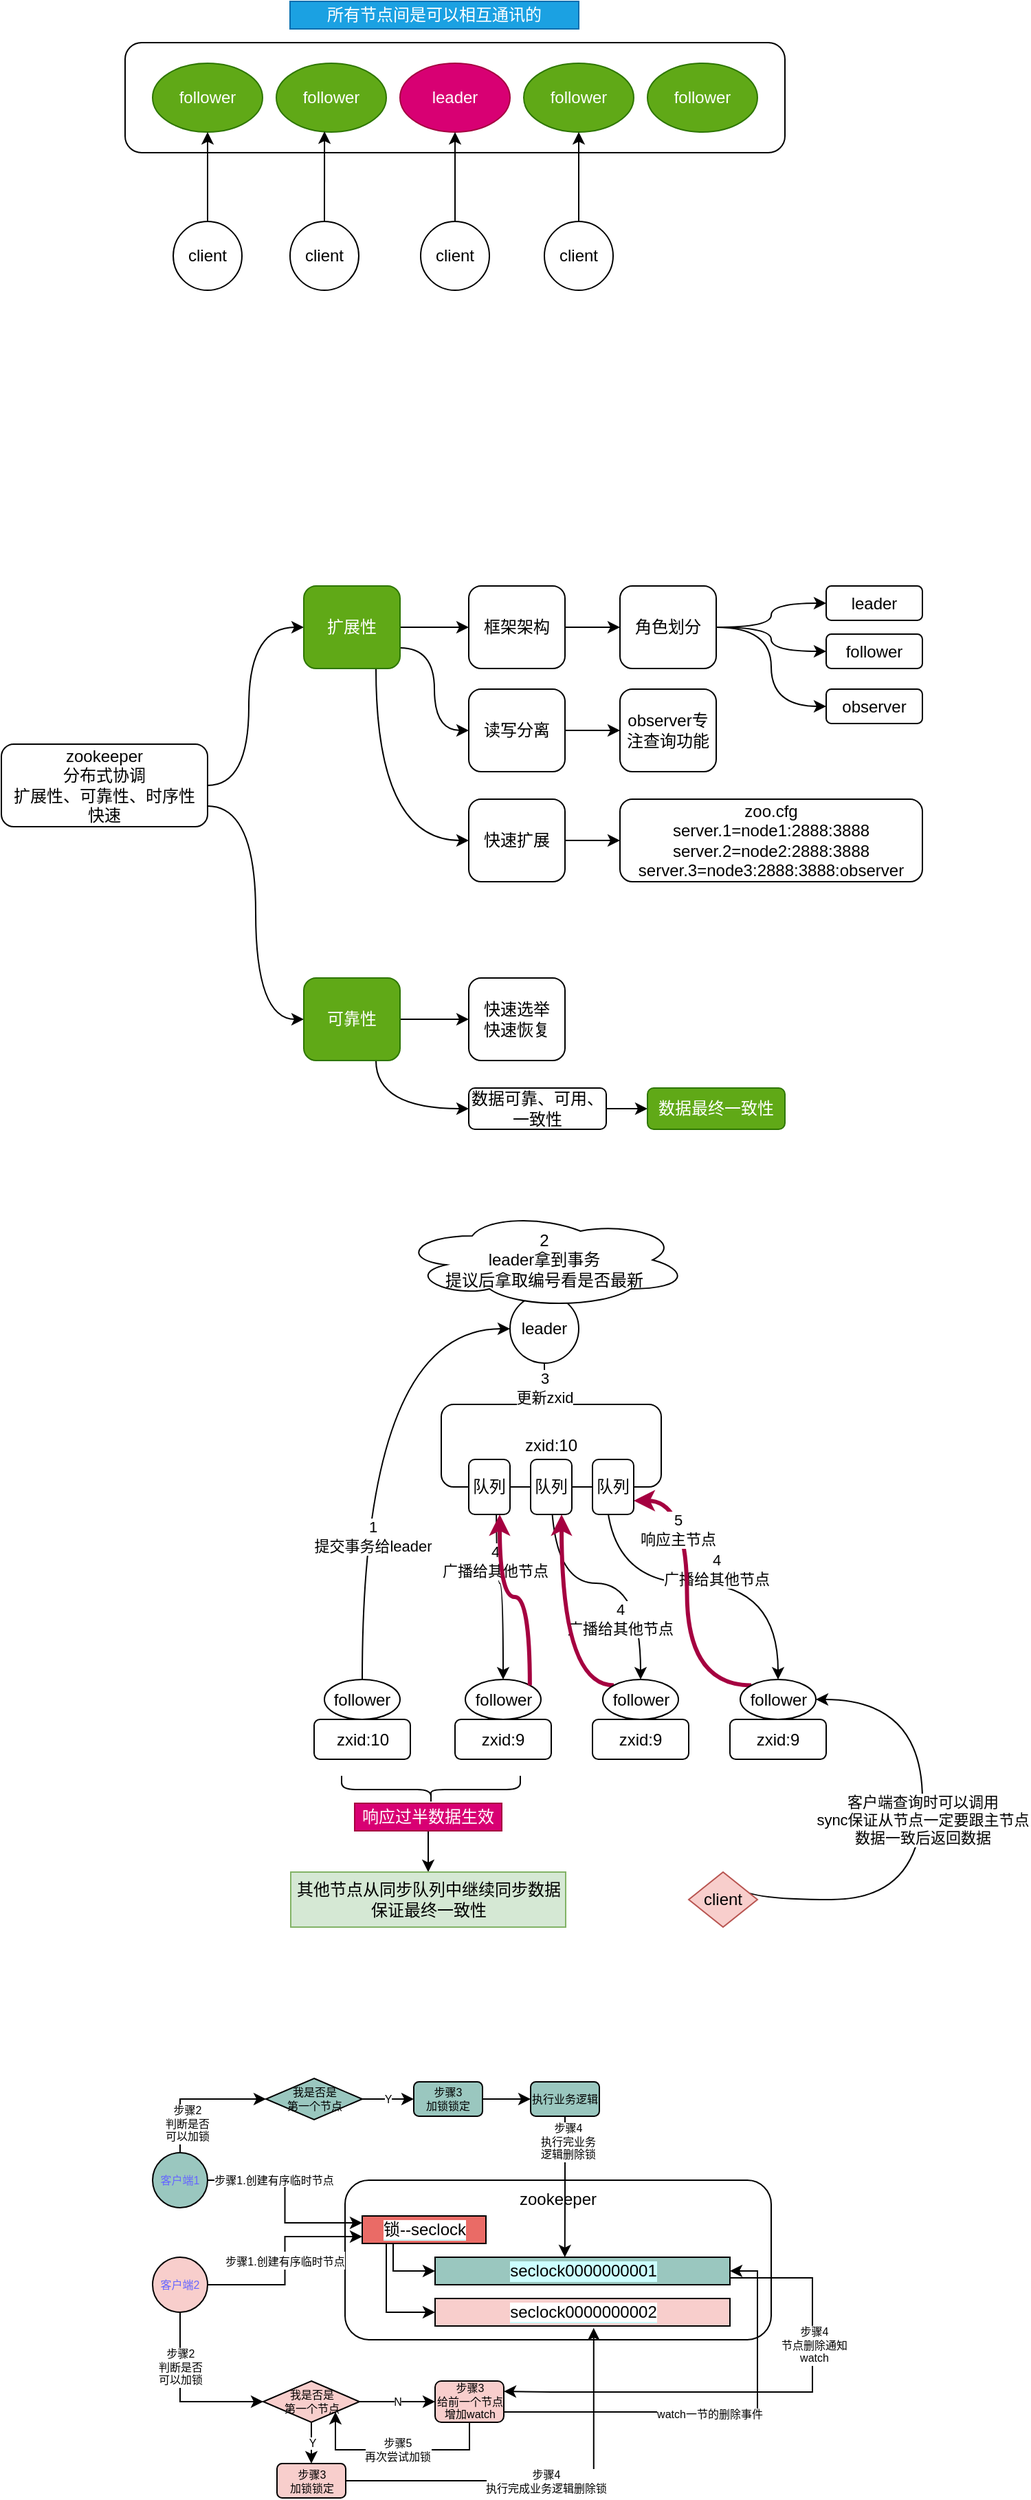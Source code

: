 <mxfile version="13.3.5" type="device"><diagram id="oa01K7xQ64ThJUtDlWGu" name="第 1 页"><mxGraphModel dx="749" dy="563" grid="1" gridSize="10" guides="1" tooltips="1" connect="1" arrows="1" fold="1" page="1" pageScale="1" pageWidth="827" pageHeight="1169" math="0" shadow="0"><root><mxCell id="0"/><mxCell id="1" parent="0"/><mxCell id="V3BTuKRZE-DkNDT4ose2-26" value="" style="group" parent="1" vertex="1" connectable="0"><mxGeometry x="140" y="100" width="480" height="210" as="geometry"/></mxCell><mxCell id="V3BTuKRZE-DkNDT4ose2-24" value="" style="rounded=1;whiteSpace=wrap;html=1;" parent="V3BTuKRZE-DkNDT4ose2-26" vertex="1"><mxGeometry y="30" width="480" height="80" as="geometry"/></mxCell><mxCell id="V3BTuKRZE-DkNDT4ose2-2" value="follower" style="ellipse;whiteSpace=wrap;html=1;fillColor=#60a917;strokeColor=#2D7600;fontColor=#ffffff;" parent="V3BTuKRZE-DkNDT4ose2-26" vertex="1"><mxGeometry x="20" y="45" width="80" height="50" as="geometry"/></mxCell><mxCell id="V3BTuKRZE-DkNDT4ose2-3" value="follower" style="ellipse;whiteSpace=wrap;html=1;fillColor=#60a917;strokeColor=#2D7600;fontColor=#ffffff;" parent="V3BTuKRZE-DkNDT4ose2-26" vertex="1"><mxGeometry x="110" y="45" width="80" height="50" as="geometry"/></mxCell><mxCell id="V3BTuKRZE-DkNDT4ose2-4" value="leader" style="ellipse;whiteSpace=wrap;html=1;fillColor=#d80073;strokeColor=#A50040;fontColor=#ffffff;" parent="V3BTuKRZE-DkNDT4ose2-26" vertex="1"><mxGeometry x="200" y="45" width="80" height="50" as="geometry"/></mxCell><mxCell id="V3BTuKRZE-DkNDT4ose2-5" value="follower" style="ellipse;whiteSpace=wrap;html=1;fillColor=#60a917;strokeColor=#2D7600;fontColor=#ffffff;" parent="V3BTuKRZE-DkNDT4ose2-26" vertex="1"><mxGeometry x="290" y="45" width="80" height="50" as="geometry"/></mxCell><mxCell id="V3BTuKRZE-DkNDT4ose2-6" value="follower" style="ellipse;whiteSpace=wrap;html=1;fillColor=#60a917;strokeColor=#2D7600;fontColor=#ffffff;" parent="V3BTuKRZE-DkNDT4ose2-26" vertex="1"><mxGeometry x="380" y="45" width="80" height="50" as="geometry"/></mxCell><mxCell id="V3BTuKRZE-DkNDT4ose2-11" style="edgeStyle=orthogonalEdgeStyle;rounded=0;orthogonalLoop=1;jettySize=auto;html=1;exitX=0.5;exitY=0;exitDx=0;exitDy=0;entryX=0.5;entryY=1;entryDx=0;entryDy=0;curved=1;" parent="V3BTuKRZE-DkNDT4ose2-26" source="V3BTuKRZE-DkNDT4ose2-7" target="V3BTuKRZE-DkNDT4ose2-2" edge="1"><mxGeometry relative="1" as="geometry"/></mxCell><mxCell id="V3BTuKRZE-DkNDT4ose2-7" value="client" style="ellipse;whiteSpace=wrap;html=1;aspect=fixed;" parent="V3BTuKRZE-DkNDT4ose2-26" vertex="1"><mxGeometry x="35" y="160" width="50" height="50" as="geometry"/></mxCell><mxCell id="V3BTuKRZE-DkNDT4ose2-12" style="edgeStyle=orthogonalEdgeStyle;rounded=0;orthogonalLoop=1;jettySize=auto;html=1;exitX=0.5;exitY=0;exitDx=0;exitDy=0;entryX=0.438;entryY=0.99;entryDx=0;entryDy=0;entryPerimeter=0;curved=1;" parent="V3BTuKRZE-DkNDT4ose2-26" source="V3BTuKRZE-DkNDT4ose2-8" target="V3BTuKRZE-DkNDT4ose2-3" edge="1"><mxGeometry relative="1" as="geometry"/></mxCell><mxCell id="V3BTuKRZE-DkNDT4ose2-8" value="&lt;span&gt;client&lt;/span&gt;" style="ellipse;whiteSpace=wrap;html=1;aspect=fixed;" parent="V3BTuKRZE-DkNDT4ose2-26" vertex="1"><mxGeometry x="120" y="160" width="50" height="50" as="geometry"/></mxCell><mxCell id="V3BTuKRZE-DkNDT4ose2-13" style="edgeStyle=orthogonalEdgeStyle;rounded=0;orthogonalLoop=1;jettySize=auto;html=1;exitX=0.5;exitY=0;exitDx=0;exitDy=0;curved=1;" parent="V3BTuKRZE-DkNDT4ose2-26" source="V3BTuKRZE-DkNDT4ose2-9" target="V3BTuKRZE-DkNDT4ose2-4" edge="1"><mxGeometry relative="1" as="geometry"/></mxCell><mxCell id="V3BTuKRZE-DkNDT4ose2-9" value="&lt;span&gt;client&lt;/span&gt;" style="ellipse;whiteSpace=wrap;html=1;aspect=fixed;" parent="V3BTuKRZE-DkNDT4ose2-26" vertex="1"><mxGeometry x="215" y="160" width="50" height="50" as="geometry"/></mxCell><mxCell id="V3BTuKRZE-DkNDT4ose2-14" style="edgeStyle=orthogonalEdgeStyle;rounded=0;orthogonalLoop=1;jettySize=auto;html=1;exitX=0.5;exitY=0;exitDx=0;exitDy=0;entryX=0.5;entryY=1;entryDx=0;entryDy=0;curved=1;" parent="V3BTuKRZE-DkNDT4ose2-26" source="V3BTuKRZE-DkNDT4ose2-10" target="V3BTuKRZE-DkNDT4ose2-5" edge="1"><mxGeometry relative="1" as="geometry"/></mxCell><mxCell id="V3BTuKRZE-DkNDT4ose2-10" value="&lt;span&gt;client&lt;/span&gt;" style="ellipse;whiteSpace=wrap;html=1;aspect=fixed;" parent="V3BTuKRZE-DkNDT4ose2-26" vertex="1"><mxGeometry x="305" y="160" width="50" height="50" as="geometry"/></mxCell><mxCell id="V3BTuKRZE-DkNDT4ose2-25" value="所有节点间是可以相互通讯的" style="text;html=1;strokeColor=#006EAF;fillColor=#1ba1e2;align=center;verticalAlign=middle;whiteSpace=wrap;rounded=0;fontColor=#ffffff;" parent="V3BTuKRZE-DkNDT4ose2-26" vertex="1"><mxGeometry x="120" width="210" height="20" as="geometry"/></mxCell><mxCell id="V3BTuKRZE-DkNDT4ose2-29" value="" style="edgeStyle=orthogonalEdgeStyle;curved=1;rounded=0;orthogonalLoop=1;jettySize=auto;html=1;" parent="1" source="V3BTuKRZE-DkNDT4ose2-27" target="V3BTuKRZE-DkNDT4ose2-28" edge="1"><mxGeometry relative="1" as="geometry"><Array as="points"><mxPoint x="230" y="670"/><mxPoint x="230" y="555"/></Array></mxGeometry></mxCell><mxCell id="V3BTuKRZE-DkNDT4ose2-50" style="edgeStyle=orthogonalEdgeStyle;curved=1;rounded=0;orthogonalLoop=1;jettySize=auto;html=1;exitX=1;exitY=0.75;exitDx=0;exitDy=0;entryX=0;entryY=0.5;entryDx=0;entryDy=0;" parent="1" source="V3BTuKRZE-DkNDT4ose2-27" target="V3BTuKRZE-DkNDT4ose2-49" edge="1"><mxGeometry relative="1" as="geometry"/></mxCell><mxCell id="V3BTuKRZE-DkNDT4ose2-27" value="zookeeper&lt;br&gt;分布式协调&lt;br&gt;扩展性、可靠性、时序性&lt;br&gt;快速" style="rounded=1;whiteSpace=wrap;html=1;" parent="1" vertex="1"><mxGeometry x="50" y="640" width="150" height="60" as="geometry"/></mxCell><mxCell id="V3BTuKRZE-DkNDT4ose2-31" value="" style="edgeStyle=orthogonalEdgeStyle;curved=1;rounded=0;orthogonalLoop=1;jettySize=auto;html=1;" parent="1" source="V3BTuKRZE-DkNDT4ose2-28" target="V3BTuKRZE-DkNDT4ose2-30" edge="1"><mxGeometry relative="1" as="geometry"/></mxCell><mxCell id="V3BTuKRZE-DkNDT4ose2-34" style="edgeStyle=orthogonalEdgeStyle;curved=1;rounded=0;orthogonalLoop=1;jettySize=auto;html=1;exitX=1;exitY=0.75;exitDx=0;exitDy=0;entryX=0;entryY=0.5;entryDx=0;entryDy=0;" parent="1" source="V3BTuKRZE-DkNDT4ose2-28" target="V3BTuKRZE-DkNDT4ose2-32" edge="1"><mxGeometry relative="1" as="geometry"/></mxCell><mxCell id="V3BTuKRZE-DkNDT4ose2-35" style="edgeStyle=orthogonalEdgeStyle;curved=1;rounded=0;orthogonalLoop=1;jettySize=auto;html=1;exitX=0.75;exitY=1;exitDx=0;exitDy=0;entryX=0;entryY=0.5;entryDx=0;entryDy=0;" parent="1" source="V3BTuKRZE-DkNDT4ose2-28" target="V3BTuKRZE-DkNDT4ose2-33" edge="1"><mxGeometry relative="1" as="geometry"/></mxCell><mxCell id="V3BTuKRZE-DkNDT4ose2-28" value="扩展性" style="rounded=1;whiteSpace=wrap;html=1;fillColor=#60a917;strokeColor=#2D7600;fontColor=#ffffff;" parent="1" vertex="1"><mxGeometry x="270" y="525" width="70" height="60" as="geometry"/></mxCell><mxCell id="V3BTuKRZE-DkNDT4ose2-37" value="" style="edgeStyle=orthogonalEdgeStyle;curved=1;rounded=0;orthogonalLoop=1;jettySize=auto;html=1;" parent="1" source="V3BTuKRZE-DkNDT4ose2-30" target="V3BTuKRZE-DkNDT4ose2-36" edge="1"><mxGeometry relative="1" as="geometry"/></mxCell><mxCell id="V3BTuKRZE-DkNDT4ose2-30" value="框架架构" style="rounded=1;whiteSpace=wrap;html=1;" parent="1" vertex="1"><mxGeometry x="390" y="525" width="70" height="60" as="geometry"/></mxCell><mxCell id="V3BTuKRZE-DkNDT4ose2-39" value="" style="edgeStyle=orthogonalEdgeStyle;curved=1;rounded=0;orthogonalLoop=1;jettySize=auto;html=1;" parent="1" source="V3BTuKRZE-DkNDT4ose2-36" target="V3BTuKRZE-DkNDT4ose2-38" edge="1"><mxGeometry relative="1" as="geometry"/></mxCell><mxCell id="V3BTuKRZE-DkNDT4ose2-43" style="edgeStyle=orthogonalEdgeStyle;curved=1;rounded=0;orthogonalLoop=1;jettySize=auto;html=1;exitX=1;exitY=0.5;exitDx=0;exitDy=0;entryX=0;entryY=0.5;entryDx=0;entryDy=0;" parent="1" source="V3BTuKRZE-DkNDT4ose2-36" target="V3BTuKRZE-DkNDT4ose2-40" edge="1"><mxGeometry relative="1" as="geometry"/></mxCell><mxCell id="V3BTuKRZE-DkNDT4ose2-44" style="edgeStyle=orthogonalEdgeStyle;curved=1;rounded=0;orthogonalLoop=1;jettySize=auto;html=1;exitX=1;exitY=0.5;exitDx=0;exitDy=0;entryX=0;entryY=0.5;entryDx=0;entryDy=0;" parent="1" source="V3BTuKRZE-DkNDT4ose2-36" target="V3BTuKRZE-DkNDT4ose2-42" edge="1"><mxGeometry relative="1" as="geometry"/></mxCell><mxCell id="V3BTuKRZE-DkNDT4ose2-36" value="角色划分" style="rounded=1;whiteSpace=wrap;html=1;" parent="1" vertex="1"><mxGeometry x="500" y="525" width="70" height="60" as="geometry"/></mxCell><mxCell id="V3BTuKRZE-DkNDT4ose2-38" value="leader" style="rounded=1;whiteSpace=wrap;html=1;" parent="1" vertex="1"><mxGeometry x="650" y="525" width="70" height="25" as="geometry"/></mxCell><mxCell id="V3BTuKRZE-DkNDT4ose2-40" value="follower" style="rounded=1;whiteSpace=wrap;html=1;" parent="1" vertex="1"><mxGeometry x="650" y="560" width="70" height="25" as="geometry"/></mxCell><mxCell id="V3BTuKRZE-DkNDT4ose2-46" value="" style="edgeStyle=orthogonalEdgeStyle;curved=1;rounded=0;orthogonalLoop=1;jettySize=auto;html=1;" parent="1" source="V3BTuKRZE-DkNDT4ose2-32" target="V3BTuKRZE-DkNDT4ose2-45" edge="1"><mxGeometry relative="1" as="geometry"/></mxCell><mxCell id="V3BTuKRZE-DkNDT4ose2-32" value="读写分离&lt;br&gt;" style="rounded=1;whiteSpace=wrap;html=1;" parent="1" vertex="1"><mxGeometry x="390" y="600" width="70" height="60" as="geometry"/></mxCell><mxCell id="V3BTuKRZE-DkNDT4ose2-45" value="observer专注查询功能" style="rounded=1;whiteSpace=wrap;html=1;" parent="1" vertex="1"><mxGeometry x="500" y="600" width="70" height="60" as="geometry"/></mxCell><mxCell id="V3BTuKRZE-DkNDT4ose2-48" value="" style="edgeStyle=orthogonalEdgeStyle;curved=1;rounded=0;orthogonalLoop=1;jettySize=auto;html=1;" parent="1" source="V3BTuKRZE-DkNDT4ose2-33" target="V3BTuKRZE-DkNDT4ose2-47" edge="1"><mxGeometry relative="1" as="geometry"/></mxCell><mxCell id="V3BTuKRZE-DkNDT4ose2-33" value="快速扩展" style="rounded=1;whiteSpace=wrap;html=1;" parent="1" vertex="1"><mxGeometry x="390" y="680" width="70" height="60" as="geometry"/></mxCell><mxCell id="V3BTuKRZE-DkNDT4ose2-47" value="zoo.cfg&lt;br&gt;server.1=node1:2888:3888&lt;br&gt;server.2=node2:2888:3888&lt;br&gt;server.3=node3:2888:3888:observer" style="rounded=1;whiteSpace=wrap;html=1;" parent="1" vertex="1"><mxGeometry x="500" y="680" width="220" height="60" as="geometry"/></mxCell><mxCell id="V3BTuKRZE-DkNDT4ose2-42" value="observer" style="rounded=1;whiteSpace=wrap;html=1;" parent="1" vertex="1"><mxGeometry x="650" y="600" width="70" height="25" as="geometry"/></mxCell><mxCell id="V3BTuKRZE-DkNDT4ose2-52" value="" style="edgeStyle=orthogonalEdgeStyle;curved=1;rounded=0;orthogonalLoop=1;jettySize=auto;html=1;" parent="1" source="V3BTuKRZE-DkNDT4ose2-49" target="V3BTuKRZE-DkNDT4ose2-51" edge="1"><mxGeometry relative="1" as="geometry"/></mxCell><mxCell id="V3BTuKRZE-DkNDT4ose2-54" style="edgeStyle=orthogonalEdgeStyle;curved=1;rounded=0;orthogonalLoop=1;jettySize=auto;html=1;exitX=0.75;exitY=1;exitDx=0;exitDy=0;entryX=0;entryY=0.5;entryDx=0;entryDy=0;" parent="1" source="V3BTuKRZE-DkNDT4ose2-49" target="V3BTuKRZE-DkNDT4ose2-53" edge="1"><mxGeometry relative="1" as="geometry"/></mxCell><mxCell id="V3BTuKRZE-DkNDT4ose2-49" value="可靠性" style="rounded=1;whiteSpace=wrap;html=1;fillColor=#60a917;strokeColor=#2D7600;fontColor=#ffffff;" parent="1" vertex="1"><mxGeometry x="270" y="810" width="70" height="60" as="geometry"/></mxCell><mxCell id="V3BTuKRZE-DkNDT4ose2-51" value="快速选举&lt;br&gt;快速恢复" style="rounded=1;whiteSpace=wrap;html=1;" parent="1" vertex="1"><mxGeometry x="390" y="810" width="70" height="60" as="geometry"/></mxCell><mxCell id="V3BTuKRZE-DkNDT4ose2-56" value="" style="edgeStyle=orthogonalEdgeStyle;curved=1;rounded=0;orthogonalLoop=1;jettySize=auto;html=1;" parent="1" source="V3BTuKRZE-DkNDT4ose2-53" target="V3BTuKRZE-DkNDT4ose2-55" edge="1"><mxGeometry relative="1" as="geometry"/></mxCell><mxCell id="V3BTuKRZE-DkNDT4ose2-53" value="数据可靠、可用、一致性" style="rounded=1;whiteSpace=wrap;html=1;" parent="1" vertex="1"><mxGeometry x="390" y="890" width="100" height="30" as="geometry"/></mxCell><mxCell id="V3BTuKRZE-DkNDT4ose2-55" value="数据最终一致性" style="rounded=1;whiteSpace=wrap;html=1;fillColor=#60a917;strokeColor=#2D7600;fontColor=#ffffff;" parent="1" vertex="1"><mxGeometry x="520" y="890" width="100" height="30" as="geometry"/></mxCell><mxCell id="V3BTuKRZE-DkNDT4ose2-73" style="edgeStyle=orthogonalEdgeStyle;curved=1;rounded=0;orthogonalLoop=1;jettySize=auto;html=1;exitX=0.25;exitY=1;exitDx=0;exitDy=0;" parent="1" source="V3BTuKRZE-DkNDT4ose2-58" target="V3BTuKRZE-DkNDT4ose2-63" edge="1"><mxGeometry relative="1" as="geometry"/></mxCell><mxCell id="V3BTuKRZE-DkNDT4ose2-74" value="4&lt;br&gt;广播给其他节点" style="edgeLabel;html=1;align=center;verticalAlign=middle;resizable=0;points=[];" parent="V3BTuKRZE-DkNDT4ose2-73" vertex="1" connectable="0"><mxGeometry x="-0.265" y="-1" relative="1" as="geometry"><mxPoint as="offset"/></mxGeometry></mxCell><mxCell id="V3BTuKRZE-DkNDT4ose2-75" value="&lt;span style=&quot;color: rgb(0 , 0 , 0) ; font-family: &amp;#34;helvetica&amp;#34; ; font-size: 11px ; font-style: normal ; font-weight: 400 ; letter-spacing: normal ; text-align: center ; text-indent: 0px ; text-transform: none ; word-spacing: 0px ; background-color: rgb(255 , 255 , 255) ; display: inline ; float: none&quot;&gt;4&lt;/span&gt;&lt;br style=&quot;color: rgb(0 , 0 , 0) ; font-family: &amp;#34;helvetica&amp;#34; ; font-size: 11px ; font-style: normal ; font-weight: 400 ; letter-spacing: normal ; text-align: center ; text-indent: 0px ; text-transform: none ; word-spacing: 0px&quot;&gt;&lt;span style=&quot;color: rgb(0 , 0 , 0) ; font-family: &amp;#34;helvetica&amp;#34; ; font-size: 11px ; font-style: normal ; font-weight: 400 ; letter-spacing: normal ; text-align: center ; text-indent: 0px ; text-transform: none ; word-spacing: 0px ; background-color: rgb(255 , 255 , 255) ; display: inline ; float: none&quot;&gt;广播给其他节点&lt;/span&gt;" style="edgeStyle=orthogonalEdgeStyle;curved=1;rounded=0;orthogonalLoop=1;jettySize=auto;html=1;exitX=0.5;exitY=1;exitDx=0;exitDy=0;" parent="1" source="V3BTuKRZE-DkNDT4ose2-58" target="V3BTuKRZE-DkNDT4ose2-65" edge="1"><mxGeometry x="0.565" y="-15" relative="1" as="geometry"><mxPoint as="offset"/></mxGeometry></mxCell><mxCell id="V3BTuKRZE-DkNDT4ose2-76" value="&lt;span style=&quot;color: rgb(0 , 0 , 0) ; font-family: &amp;#34;helvetica&amp;#34; ; font-size: 11px ; font-style: normal ; font-weight: 400 ; letter-spacing: normal ; text-align: center ; text-indent: 0px ; text-transform: none ; word-spacing: 0px ; background-color: rgb(255 , 255 , 255) ; display: inline ; float: none&quot;&gt;4&lt;/span&gt;&lt;br style=&quot;color: rgb(0 , 0 , 0) ; font-family: &amp;#34;helvetica&amp;#34; ; font-size: 11px ; font-style: normal ; font-weight: 400 ; letter-spacing: normal ; text-align: center ; text-indent: 0px ; text-transform: none ; word-spacing: 0px&quot;&gt;&lt;span style=&quot;color: rgb(0 , 0 , 0) ; font-family: &amp;#34;helvetica&amp;#34; ; font-size: 11px ; font-style: normal ; font-weight: 400 ; letter-spacing: normal ; text-align: center ; text-indent: 0px ; text-transform: none ; word-spacing: 0px ; background-color: rgb(255 , 255 , 255) ; display: inline ; float: none&quot;&gt;广播给其他节点&lt;/span&gt;" style="edgeStyle=orthogonalEdgeStyle;curved=1;rounded=0;orthogonalLoop=1;jettySize=auto;html=1;exitX=0.75;exitY=1;exitDx=0;exitDy=0;" parent="1" source="V3BTuKRZE-DkNDT4ose2-58" target="V3BTuKRZE-DkNDT4ose2-67" edge="1"><mxGeometry x="0.129" y="10" relative="1" as="geometry"><mxPoint as="offset"/></mxGeometry></mxCell><mxCell id="V3BTuKRZE-DkNDT4ose2-58" value="zxid:10" style="rounded=1;whiteSpace=wrap;html=1;" parent="1" vertex="1"><mxGeometry x="370" y="1120" width="160" height="60" as="geometry"/></mxCell><mxCell id="V3BTuKRZE-DkNDT4ose2-71" value="3&lt;br&gt;更新zxid" style="edgeStyle=orthogonalEdgeStyle;curved=1;rounded=0;orthogonalLoop=1;jettySize=auto;html=1;entryX=0.5;entryY=0;entryDx=0;entryDy=0;" parent="1" source="V3BTuKRZE-DkNDT4ose2-59" target="V3BTuKRZE-DkNDT4ose2-58" edge="1"><mxGeometry relative="1" as="geometry"/></mxCell><mxCell id="V3BTuKRZE-DkNDT4ose2-59" value="leader" style="ellipse;whiteSpace=wrap;html=1;aspect=fixed;" parent="1" vertex="1"><mxGeometry x="420" y="1040" width="50" height="50" as="geometry"/></mxCell><mxCell id="V3BTuKRZE-DkNDT4ose2-60" value="zxid:10" style="rounded=1;whiteSpace=wrap;html=1;" parent="1" vertex="1"><mxGeometry x="277.5" y="1349" width="70" height="29" as="geometry"/></mxCell><mxCell id="V3BTuKRZE-DkNDT4ose2-68" style="edgeStyle=orthogonalEdgeStyle;curved=1;rounded=0;orthogonalLoop=1;jettySize=auto;html=1;exitX=0.5;exitY=0;exitDx=0;exitDy=0;entryX=0;entryY=0.5;entryDx=0;entryDy=0;" parent="1" source="V3BTuKRZE-DkNDT4ose2-61" target="V3BTuKRZE-DkNDT4ose2-59" edge="1"><mxGeometry relative="1" as="geometry"/></mxCell><mxCell id="V3BTuKRZE-DkNDT4ose2-69" value="1&lt;br&gt;提交事务给leader" style="edgeLabel;html=1;align=center;verticalAlign=middle;resizable=0;points=[];" parent="V3BTuKRZE-DkNDT4ose2-68" vertex="1" connectable="0"><mxGeometry x="-0.23" y="-34" relative="1" as="geometry"><mxPoint x="-26.5" y="34.83" as="offset"/></mxGeometry></mxCell><mxCell id="V3BTuKRZE-DkNDT4ose2-61" value="follower" style="ellipse;whiteSpace=wrap;html=1;" parent="1" vertex="1"><mxGeometry x="285" y="1320" width="55" height="29" as="geometry"/></mxCell><mxCell id="V3BTuKRZE-DkNDT4ose2-62" value="zxid:9" style="rounded=1;whiteSpace=wrap;html=1;" parent="1" vertex="1"><mxGeometry x="380" y="1349" width="70" height="29" as="geometry"/></mxCell><mxCell id="V3BTuKRZE-DkNDT4ose2-63" value="follower" style="ellipse;whiteSpace=wrap;html=1;" parent="1" vertex="1"><mxGeometry x="387.5" y="1320" width="55" height="29" as="geometry"/></mxCell><mxCell id="V3BTuKRZE-DkNDT4ose2-64" value="&lt;span&gt;zxid:9&lt;/span&gt;" style="rounded=1;whiteSpace=wrap;html=1;" parent="1" vertex="1"><mxGeometry x="480" y="1349" width="70" height="29" as="geometry"/></mxCell><mxCell id="V3BTuKRZE-DkNDT4ose2-78" style="edgeStyle=orthogonalEdgeStyle;curved=1;rounded=0;orthogonalLoop=1;jettySize=auto;html=1;exitX=0;exitY=0;exitDx=0;exitDy=0;entryX=0.75;entryY=1;entryDx=0;entryDy=0;fillColor=#d80073;strokeColor=#A50040;strokeWidth=3;" parent="1" source="V3BTuKRZE-DkNDT4ose2-65" target="V3BTuKRZE-DkNDT4ose2-86" edge="1"><mxGeometry relative="1" as="geometry"/></mxCell><mxCell id="V3BTuKRZE-DkNDT4ose2-65" value="follower" style="ellipse;whiteSpace=wrap;html=1;" parent="1" vertex="1"><mxGeometry x="487.5" y="1320" width="55" height="29" as="geometry"/></mxCell><mxCell id="V3BTuKRZE-DkNDT4ose2-66" value="&lt;span&gt;zxid:9&lt;/span&gt;" style="rounded=1;whiteSpace=wrap;html=1;" parent="1" vertex="1"><mxGeometry x="580" y="1349" width="70" height="29" as="geometry"/></mxCell><mxCell id="V3BTuKRZE-DkNDT4ose2-79" style="edgeStyle=orthogonalEdgeStyle;curved=1;rounded=0;orthogonalLoop=1;jettySize=auto;html=1;exitX=0;exitY=0;exitDx=0;exitDy=0;entryX=1;entryY=0.75;entryDx=0;entryDy=0;fillColor=#d80073;strokeColor=#A50040;strokeWidth=3;" parent="1" source="V3BTuKRZE-DkNDT4ose2-67" target="V3BTuKRZE-DkNDT4ose2-91" edge="1"><mxGeometry relative="1" as="geometry"/></mxCell><mxCell id="V3BTuKRZE-DkNDT4ose2-80" value="5&lt;br&gt;响应主节点" style="edgeLabel;html=1;align=center;verticalAlign=middle;resizable=0;points=[];" parent="V3BTuKRZE-DkNDT4ose2-79" vertex="1" connectable="0"><mxGeometry x="0.462" y="7" relative="1" as="geometry"><mxPoint as="offset"/></mxGeometry></mxCell><mxCell id="V3BTuKRZE-DkNDT4ose2-67" value="follower" style="ellipse;whiteSpace=wrap;html=1;" parent="1" vertex="1"><mxGeometry x="587.5" y="1320" width="55" height="29" as="geometry"/></mxCell><mxCell id="V3BTuKRZE-DkNDT4ose2-70" value="2&lt;br&gt;leader拿到事务&lt;br&gt;提议后拿取编号看是否最新" style="ellipse;shape=cloud;whiteSpace=wrap;html=1;" parent="1" vertex="1"><mxGeometry x="340" y="980" width="210" height="70" as="geometry"/></mxCell><mxCell id="V3BTuKRZE-DkNDT4ose2-81" value="" style="shape=curlyBracket;whiteSpace=wrap;html=1;rounded=1;rotation=-90;" parent="1" vertex="1"><mxGeometry x="352.5" y="1335" width="20" height="130" as="geometry"/></mxCell><mxCell id="V3BTuKRZE-DkNDT4ose2-84" value="" style="edgeStyle=orthogonalEdgeStyle;curved=1;rounded=0;orthogonalLoop=1;jettySize=auto;html=1;strokeWidth=1;" parent="1" source="V3BTuKRZE-DkNDT4ose2-82" target="V3BTuKRZE-DkNDT4ose2-83" edge="1"><mxGeometry relative="1" as="geometry"/></mxCell><mxCell id="V3BTuKRZE-DkNDT4ose2-82" value="响应过半数据生效" style="text;html=1;strokeColor=#A50040;fillColor=#d80073;align=center;verticalAlign=middle;whiteSpace=wrap;rounded=0;fontColor=#ffffff;" parent="1" vertex="1"><mxGeometry x="307" y="1410" width="107" height="20" as="geometry"/></mxCell><mxCell id="V3BTuKRZE-DkNDT4ose2-83" value="其他节点从同步队列中继续同步数据保证最终一致性" style="text;html=1;align=center;verticalAlign=middle;whiteSpace=wrap;rounded=0;fillColor=#d5e8d4;strokeColor=#82b366;" parent="1" vertex="1"><mxGeometry x="260.5" y="1460" width="200" height="40" as="geometry"/></mxCell><mxCell id="V3BTuKRZE-DkNDT4ose2-85" value="队列" style="rounded=1;whiteSpace=wrap;html=1;" parent="1" vertex="1"><mxGeometry x="390" y="1160" width="30" height="40" as="geometry"/></mxCell><mxCell id="V3BTuKRZE-DkNDT4ose2-77" style="edgeStyle=orthogonalEdgeStyle;curved=1;rounded=0;orthogonalLoop=1;jettySize=auto;html=1;exitX=1;exitY=0;exitDx=0;exitDy=0;entryX=0.75;entryY=1;entryDx=0;entryDy=0;fillColor=#d80073;strokeColor=#A50040;strokeWidth=3;" parent="1" source="V3BTuKRZE-DkNDT4ose2-63" target="V3BTuKRZE-DkNDT4ose2-85" edge="1"><mxGeometry relative="1" as="geometry"/></mxCell><mxCell id="V3BTuKRZE-DkNDT4ose2-86" value="队列" style="rounded=1;whiteSpace=wrap;html=1;" parent="1" vertex="1"><mxGeometry x="435" y="1160" width="30" height="40" as="geometry"/></mxCell><mxCell id="V3BTuKRZE-DkNDT4ose2-91" value="队列" style="rounded=1;whiteSpace=wrap;html=1;" parent="1" vertex="1"><mxGeometry x="480" y="1160" width="30" height="40" as="geometry"/></mxCell><mxCell id="V3BTuKRZE-DkNDT4ose2-94" style="edgeStyle=orthogonalEdgeStyle;curved=1;rounded=0;orthogonalLoop=1;jettySize=auto;html=1;entryX=1;entryY=0.5;entryDx=0;entryDy=0;strokeWidth=1;exitX=1;exitY=0;exitDx=0;exitDy=0;" parent="1" source="V3BTuKRZE-DkNDT4ose2-93" target="V3BTuKRZE-DkNDT4ose2-67" edge="1"><mxGeometry relative="1" as="geometry"><Array as="points"><mxPoint x="720" y="1480"/><mxPoint x="720" y="1335"/></Array></mxGeometry></mxCell><mxCell id="V3BTuKRZE-DkNDT4ose2-95" value="客户端查询时可以调用&lt;br&gt;sync保证从节点一定要跟主节点&lt;br&gt;数据一致后返回数据" style="edgeLabel;html=1;align=center;verticalAlign=middle;resizable=0;points=[];" parent="V3BTuKRZE-DkNDT4ose2-94" vertex="1" connectable="0"><mxGeometry x="0.077" relative="1" as="geometry"><mxPoint y="-4.17" as="offset"/></mxGeometry></mxCell><mxCell id="V3BTuKRZE-DkNDT4ose2-93" value="client" style="rhombus;whiteSpace=wrap;html=1;fillColor=#f8cecc;strokeColor=#b85450;" parent="1" vertex="1"><mxGeometry x="550" y="1460" width="50" height="40" as="geometry"/></mxCell><mxCell id="kMGWVgmUsgcQONwBVizs-31" value="" style="group" vertex="1" connectable="0" parent="1"><mxGeometry x="160" y="1610" width="480" height="305" as="geometry"/></mxCell><mxCell id="hcE-GgLBEuvYwFVdgX0r-28" value="&lt;span style=&quot;background-color: rgb(255 , 255 , 255)&quot;&gt;&lt;font color=&quot;#000000&quot;&gt;zookeeper&lt;/font&gt;&lt;/span&gt;" style="rounded=1;whiteSpace=wrap;html=1;labelBackgroundColor=#CCFFFF;fontColor=#6666FF;align=center;verticalAlign=top;" parent="kMGWVgmUsgcQONwBVizs-31" vertex="1"><mxGeometry x="140" y="74" width="310" height="116" as="geometry"/></mxCell><mxCell id="hcE-GgLBEuvYwFVdgX0r-30" value="&lt;font color=&quot;#000000&quot; style=&quot;background-color: rgb(255 , 255 , 255)&quot;&gt;锁--seclock&lt;/font&gt;" style="rounded=0;whiteSpace=wrap;html=1;labelBackgroundColor=#CCFFFF;align=center;fontColor=#6666FF;fillColor=#EA6B66;" parent="kMGWVgmUsgcQONwBVizs-31" vertex="1"><mxGeometry x="152.5" y="100" width="90" height="20" as="geometry"/></mxCell><mxCell id="hcE-GgLBEuvYwFVdgX0r-32" value="&lt;font color=&quot;#000000&quot;&gt;seclock0000000001&lt;/font&gt;" style="rounded=0;whiteSpace=wrap;html=1;labelBackgroundColor=#CCFFFF;align=center;fontColor=#6666FF;fillColor=#9AC7BF;" parent="kMGWVgmUsgcQONwBVizs-31" vertex="1"><mxGeometry x="205.5" y="130" width="214.5" height="20" as="geometry"/></mxCell><mxCell id="hcE-GgLBEuvYwFVdgX0r-36" style="edgeStyle=orthogonalEdgeStyle;rounded=0;orthogonalLoop=1;jettySize=auto;html=1;exitX=0.25;exitY=1;exitDx=0;exitDy=0;entryX=0;entryY=0.5;entryDx=0;entryDy=0;fontColor=#6666FF;" parent="kMGWVgmUsgcQONwBVizs-31" source="hcE-GgLBEuvYwFVdgX0r-30" target="hcE-GgLBEuvYwFVdgX0r-32" edge="1"><mxGeometry relative="1" as="geometry"><Array as="points"><mxPoint x="175" y="140"/></Array></mxGeometry></mxCell><mxCell id="hcE-GgLBEuvYwFVdgX0r-33" value="&lt;span style=&quot;color: rgb(0 , 0 , 0) ; background-color: rgb(255 , 255 , 255)&quot;&gt;seclock0000000002&lt;/span&gt;" style="rounded=0;whiteSpace=wrap;html=1;labelBackgroundColor=#CCFFFF;align=center;fontColor=#6666FF;fillColor=#F8CECC;" parent="kMGWVgmUsgcQONwBVizs-31" vertex="1"><mxGeometry x="205.5" y="160" width="214.5" height="20" as="geometry"/></mxCell><mxCell id="hcE-GgLBEuvYwFVdgX0r-37" style="edgeStyle=orthogonalEdgeStyle;rounded=0;orthogonalLoop=1;jettySize=auto;html=1;exitX=0;exitY=1;exitDx=0;exitDy=0;entryX=0;entryY=0.5;entryDx=0;entryDy=0;fontColor=#6666FF;" parent="kMGWVgmUsgcQONwBVizs-31" source="hcE-GgLBEuvYwFVdgX0r-30" target="hcE-GgLBEuvYwFVdgX0r-33" edge="1"><mxGeometry relative="1" as="geometry"><Array as="points"><mxPoint x="170" y="120"/><mxPoint x="170" y="170"/></Array></mxGeometry></mxCell><mxCell id="hcE-GgLBEuvYwFVdgX0r-41" style="edgeStyle=orthogonalEdgeStyle;rounded=0;orthogonalLoop=1;jettySize=auto;html=1;exitX=1;exitY=0.5;exitDx=0;exitDy=0;entryX=0;entryY=0.25;entryDx=0;entryDy=0;fontColor=#6666FF;" parent="kMGWVgmUsgcQONwBVizs-31" source="hcE-GgLBEuvYwFVdgX0r-39" target="hcE-GgLBEuvYwFVdgX0r-30" edge="1"><mxGeometry relative="1" as="geometry"/></mxCell><mxCell id="kMGWVgmUsgcQONwBVizs-1" value="步骤1.创建有序临时节点" style="edgeLabel;html=1;align=center;verticalAlign=middle;resizable=0;points=[];fontSize=8;" vertex="1" connectable="0" parent="hcE-GgLBEuvYwFVdgX0r-41"><mxGeometry x="-0.341" relative="1" as="geometry"><mxPoint as="offset"/></mxGeometry></mxCell><mxCell id="hcE-GgLBEuvYwFVdgX0r-39" value="客户端1" style="ellipse;html=1;aspect=fixed;labelBackgroundColor=#;fontColor=#6666FF;align=center;fillColor=#9AC7BF;whiteSpace=wrap;fontSize=8;" parent="kMGWVgmUsgcQONwBVizs-31" vertex="1"><mxGeometry y="54" width="40" height="40" as="geometry"/></mxCell><mxCell id="hcE-GgLBEuvYwFVdgX0r-42" value="&lt;span style=&quot;color: rgb(0 , 0 , 0) ; font-family: &amp;#34;helvetica&amp;#34; ; font-size: 8px ; font-style: normal ; font-weight: 400 ; letter-spacing: normal ; text-align: center ; text-indent: 0px ; text-transform: none ; word-spacing: 0px ; background-color: rgb(255 , 255 , 255) ; display: inline ; float: none&quot;&gt;步骤1.创建有序临时节点&lt;/span&gt;" style="edgeStyle=orthogonalEdgeStyle;rounded=0;orthogonalLoop=1;jettySize=auto;html=1;exitX=1;exitY=0.5;exitDx=0;exitDy=0;entryX=0;entryY=0.75;entryDx=0;entryDy=0;fontColor=#6666FF;" parent="kMGWVgmUsgcQONwBVizs-31" source="hcE-GgLBEuvYwFVdgX0r-40" target="hcE-GgLBEuvYwFVdgX0r-30" edge="1"><mxGeometry relative="1" as="geometry"/></mxCell><mxCell id="hcE-GgLBEuvYwFVdgX0r-40" value="&lt;span style=&quot;&quot;&gt;客户端2&lt;/span&gt;" style="ellipse;whiteSpace=wrap;html=1;aspect=fixed;labelBackgroundColor=#;fontColor=#6666FF;align=center;fillColor=#F8CECC;fontSize=8;" parent="kMGWVgmUsgcQONwBVizs-31" vertex="1"><mxGeometry y="130" width="40" height="40" as="geometry"/></mxCell><mxCell id="kMGWVgmUsgcQONwBVizs-2" value="&lt;span&gt;我是否是&lt;br&gt;第一个节点&lt;/span&gt;" style="rhombus;whiteSpace=wrap;html=1;labelBackgroundColor=#;fillColor=#9AC7BF;fontSize=8;" vertex="1" parent="kMGWVgmUsgcQONwBVizs-31"><mxGeometry x="82.5" width="70" height="30" as="geometry"/></mxCell><mxCell id="kMGWVgmUsgcQONwBVizs-3" style="edgeStyle=orthogonalEdgeStyle;rounded=0;orthogonalLoop=1;jettySize=auto;html=1;exitX=0.5;exitY=0;exitDx=0;exitDy=0;entryX=0;entryY=0.5;entryDx=0;entryDy=0;fontSize=8;" edge="1" parent="kMGWVgmUsgcQONwBVizs-31" source="hcE-GgLBEuvYwFVdgX0r-39" target="kMGWVgmUsgcQONwBVizs-2"><mxGeometry relative="1" as="geometry"/></mxCell><mxCell id="kMGWVgmUsgcQONwBVizs-4" value="步骤2&lt;br&gt;判断是否&lt;br&gt;可以加锁" style="edgeLabel;html=1;align=center;verticalAlign=middle;resizable=0;points=[];fontSize=8;" vertex="1" connectable="0" parent="kMGWVgmUsgcQONwBVizs-3"><mxGeometry x="-0.139" y="-18" relative="1" as="geometry"><mxPoint as="offset"/></mxGeometry></mxCell><mxCell id="kMGWVgmUsgcQONwBVizs-7" value="步骤3&lt;br&gt;加锁锁定" style="rounded=1;whiteSpace=wrap;html=1;labelBackgroundColor=#;fillColor=#9AC7BF;fontSize=8;" vertex="1" parent="kMGWVgmUsgcQONwBVizs-31"><mxGeometry x="190" y="2.5" width="50" height="25" as="geometry"/></mxCell><mxCell id="kMGWVgmUsgcQONwBVizs-6" value="Y" style="edgeStyle=orthogonalEdgeStyle;rounded=0;orthogonalLoop=1;jettySize=auto;html=1;fontSize=8;entryX=0;entryY=0.5;entryDx=0;entryDy=0;" edge="1" parent="kMGWVgmUsgcQONwBVizs-31" source="kMGWVgmUsgcQONwBVizs-2" target="kMGWVgmUsgcQONwBVizs-7"><mxGeometry relative="1" as="geometry"><mxPoint x="190.067" y="15.029" as="targetPoint"/></mxGeometry></mxCell><mxCell id="kMGWVgmUsgcQONwBVizs-11" style="edgeStyle=orthogonalEdgeStyle;rounded=0;orthogonalLoop=1;jettySize=auto;html=1;exitX=0.5;exitY=1;exitDx=0;exitDy=0;entryX=0.44;entryY=0;entryDx=0;entryDy=0;entryPerimeter=0;fontSize=8;" edge="1" parent="kMGWVgmUsgcQONwBVizs-31" source="kMGWVgmUsgcQONwBVizs-9" target="hcE-GgLBEuvYwFVdgX0r-32"><mxGeometry relative="1" as="geometry"/></mxCell><mxCell id="kMGWVgmUsgcQONwBVizs-12" value="步骤4&lt;br&gt;执行完业务&lt;br&gt;逻辑删除锁" style="edgeLabel;html=1;align=center;verticalAlign=middle;resizable=0;points=[];fontSize=8;" vertex="1" connectable="0" parent="kMGWVgmUsgcQONwBVizs-11"><mxGeometry x="-0.639" y="2" relative="1" as="geometry"><mxPoint as="offset"/></mxGeometry></mxCell><mxCell id="kMGWVgmUsgcQONwBVizs-9" value="执行业务逻辑" style="rounded=1;whiteSpace=wrap;html=1;labelBackgroundColor=#;fillColor=#9AC7BF;fontSize=8;" vertex="1" parent="kMGWVgmUsgcQONwBVizs-31"><mxGeometry x="275" y="2.5" width="50" height="25" as="geometry"/></mxCell><mxCell id="kMGWVgmUsgcQONwBVizs-10" value="" style="edgeStyle=orthogonalEdgeStyle;rounded=0;orthogonalLoop=1;jettySize=auto;html=1;fontSize=8;" edge="1" parent="kMGWVgmUsgcQONwBVizs-31" source="kMGWVgmUsgcQONwBVizs-7" target="kMGWVgmUsgcQONwBVizs-9"><mxGeometry relative="1" as="geometry"/></mxCell><mxCell id="kMGWVgmUsgcQONwBVizs-13" value="&lt;span&gt;我是否是&lt;br&gt;第一个节点&lt;/span&gt;" style="rhombus;whiteSpace=wrap;html=1;labelBackgroundColor=#;fontSize=8;fillColor=#F8CECC;" vertex="1" parent="kMGWVgmUsgcQONwBVizs-31"><mxGeometry x="80.5" y="220" width="70" height="30" as="geometry"/></mxCell><mxCell id="kMGWVgmUsgcQONwBVizs-15" value="步骤2&lt;br&gt;判断是否&lt;br&gt;可以加锁" style="edgeStyle=orthogonalEdgeStyle;rounded=0;orthogonalLoop=1;jettySize=auto;html=1;exitX=0.5;exitY=1;exitDx=0;exitDy=0;entryX=0;entryY=0.5;entryDx=0;entryDy=0;fontSize=8;" edge="1" parent="kMGWVgmUsgcQONwBVizs-31" source="hcE-GgLBEuvYwFVdgX0r-40" target="kMGWVgmUsgcQONwBVizs-13"><mxGeometry x="-0.362" relative="1" as="geometry"><mxPoint as="offset"/></mxGeometry></mxCell><mxCell id="kMGWVgmUsgcQONwBVizs-19" style="edgeStyle=orthogonalEdgeStyle;rounded=0;orthogonalLoop=1;jettySize=auto;html=1;exitX=1;exitY=0.75;exitDx=0;exitDy=0;entryX=1;entryY=0.5;entryDx=0;entryDy=0;fontSize=8;" edge="1" parent="kMGWVgmUsgcQONwBVizs-31" source="kMGWVgmUsgcQONwBVizs-17" target="hcE-GgLBEuvYwFVdgX0r-32"><mxGeometry relative="1" as="geometry"/></mxCell><mxCell id="kMGWVgmUsgcQONwBVizs-20" value="watch一节的删除事件" style="edgeLabel;html=1;align=center;verticalAlign=middle;resizable=0;points=[];fontSize=8;" vertex="1" connectable="0" parent="kMGWVgmUsgcQONwBVizs-19"><mxGeometry x="-0.025" y="-1" relative="1" as="geometry"><mxPoint as="offset"/></mxGeometry></mxCell><mxCell id="kMGWVgmUsgcQONwBVizs-28" value="步骤5&lt;br&gt;再次尝试加锁" style="edgeStyle=orthogonalEdgeStyle;rounded=0;orthogonalLoop=1;jettySize=auto;html=1;exitX=0.5;exitY=1;exitDx=0;exitDy=0;entryX=1;entryY=1;entryDx=0;entryDy=0;fontSize=8;" edge="1" parent="kMGWVgmUsgcQONwBVizs-31" source="kMGWVgmUsgcQONwBVizs-17" target="kMGWVgmUsgcQONwBVizs-13"><mxGeometry relative="1" as="geometry"><mxPoint x="230.5" y="280" as="targetPoint"/><Array as="points"><mxPoint x="230" y="270"/><mxPoint x="133" y="270"/></Array></mxGeometry></mxCell><mxCell id="kMGWVgmUsgcQONwBVizs-17" value="步骤3&lt;br&gt;给前一个节点增加watch" style="rounded=1;whiteSpace=wrap;html=1;labelBackgroundColor=#;fontSize=8;fillColor=#F8CECC;" vertex="1" parent="kMGWVgmUsgcQONwBVizs-31"><mxGeometry x="205.5" y="220" width="50" height="30" as="geometry"/></mxCell><mxCell id="kMGWVgmUsgcQONwBVizs-21" style="edgeStyle=orthogonalEdgeStyle;rounded=0;orthogonalLoop=1;jettySize=auto;html=1;exitX=1;exitY=0.75;exitDx=0;exitDy=0;entryX=1;entryY=0.25;entryDx=0;entryDy=0;fontSize=8;" edge="1" parent="kMGWVgmUsgcQONwBVizs-31" source="hcE-GgLBEuvYwFVdgX0r-32" target="kMGWVgmUsgcQONwBVizs-17"><mxGeometry relative="1" as="geometry"><Array as="points"><mxPoint x="480" y="145"/><mxPoint x="480" y="228"/><mxPoint x="290" y="228"/></Array></mxGeometry></mxCell><mxCell id="kMGWVgmUsgcQONwBVizs-22" value="步骤4&lt;br&gt;节点删除通知&lt;br&gt;watch" style="edgeLabel;html=1;align=center;verticalAlign=middle;resizable=0;points=[];fontSize=8;" vertex="1" connectable="0" parent="kMGWVgmUsgcQONwBVizs-21"><mxGeometry x="-0.408" y="1" relative="1" as="geometry"><mxPoint as="offset"/></mxGeometry></mxCell><mxCell id="kMGWVgmUsgcQONwBVizs-18" value="N" style="edgeStyle=orthogonalEdgeStyle;rounded=0;orthogonalLoop=1;jettySize=auto;html=1;exitX=1;exitY=0.5;exitDx=0;exitDy=0;fontSize=8;" edge="1" parent="kMGWVgmUsgcQONwBVizs-31" source="kMGWVgmUsgcQONwBVizs-13" target="kMGWVgmUsgcQONwBVizs-17"><mxGeometry relative="1" as="geometry"/></mxCell><mxCell id="kMGWVgmUsgcQONwBVizs-30" value="步骤4&lt;br&gt;执行完成业务逻辑删除锁" style="edgeStyle=orthogonalEdgeStyle;rounded=0;orthogonalLoop=1;jettySize=auto;html=1;exitX=1;exitY=0.5;exitDx=0;exitDy=0;entryX=0.538;entryY=1.071;entryDx=0;entryDy=0;fontSize=8;entryPerimeter=0;" edge="1" parent="kMGWVgmUsgcQONwBVizs-31" source="kMGWVgmUsgcQONwBVizs-25" target="hcE-GgLBEuvYwFVdgX0r-33"><mxGeometry relative="1" as="geometry"/></mxCell><mxCell id="kMGWVgmUsgcQONwBVizs-25" value="步骤3&lt;br&gt;加锁锁定" style="rounded=1;whiteSpace=wrap;html=1;labelBackgroundColor=#;fontSize=8;fillColor=#F8CECC;" vertex="1" parent="kMGWVgmUsgcQONwBVizs-31"><mxGeometry x="90.5" y="280" width="50" height="25" as="geometry"/></mxCell><mxCell id="kMGWVgmUsgcQONwBVizs-26" value="Y" style="edgeStyle=orthogonalEdgeStyle;rounded=0;orthogonalLoop=1;jettySize=auto;html=1;exitX=0.5;exitY=1;exitDx=0;exitDy=0;entryX=0.5;entryY=0;entryDx=0;entryDy=0;fontSize=8;" edge="1" parent="kMGWVgmUsgcQONwBVizs-31" source="kMGWVgmUsgcQONwBVizs-13" target="kMGWVgmUsgcQONwBVizs-25"><mxGeometry relative="1" as="geometry"/></mxCell></root></mxGraphModel></diagram></mxfile>